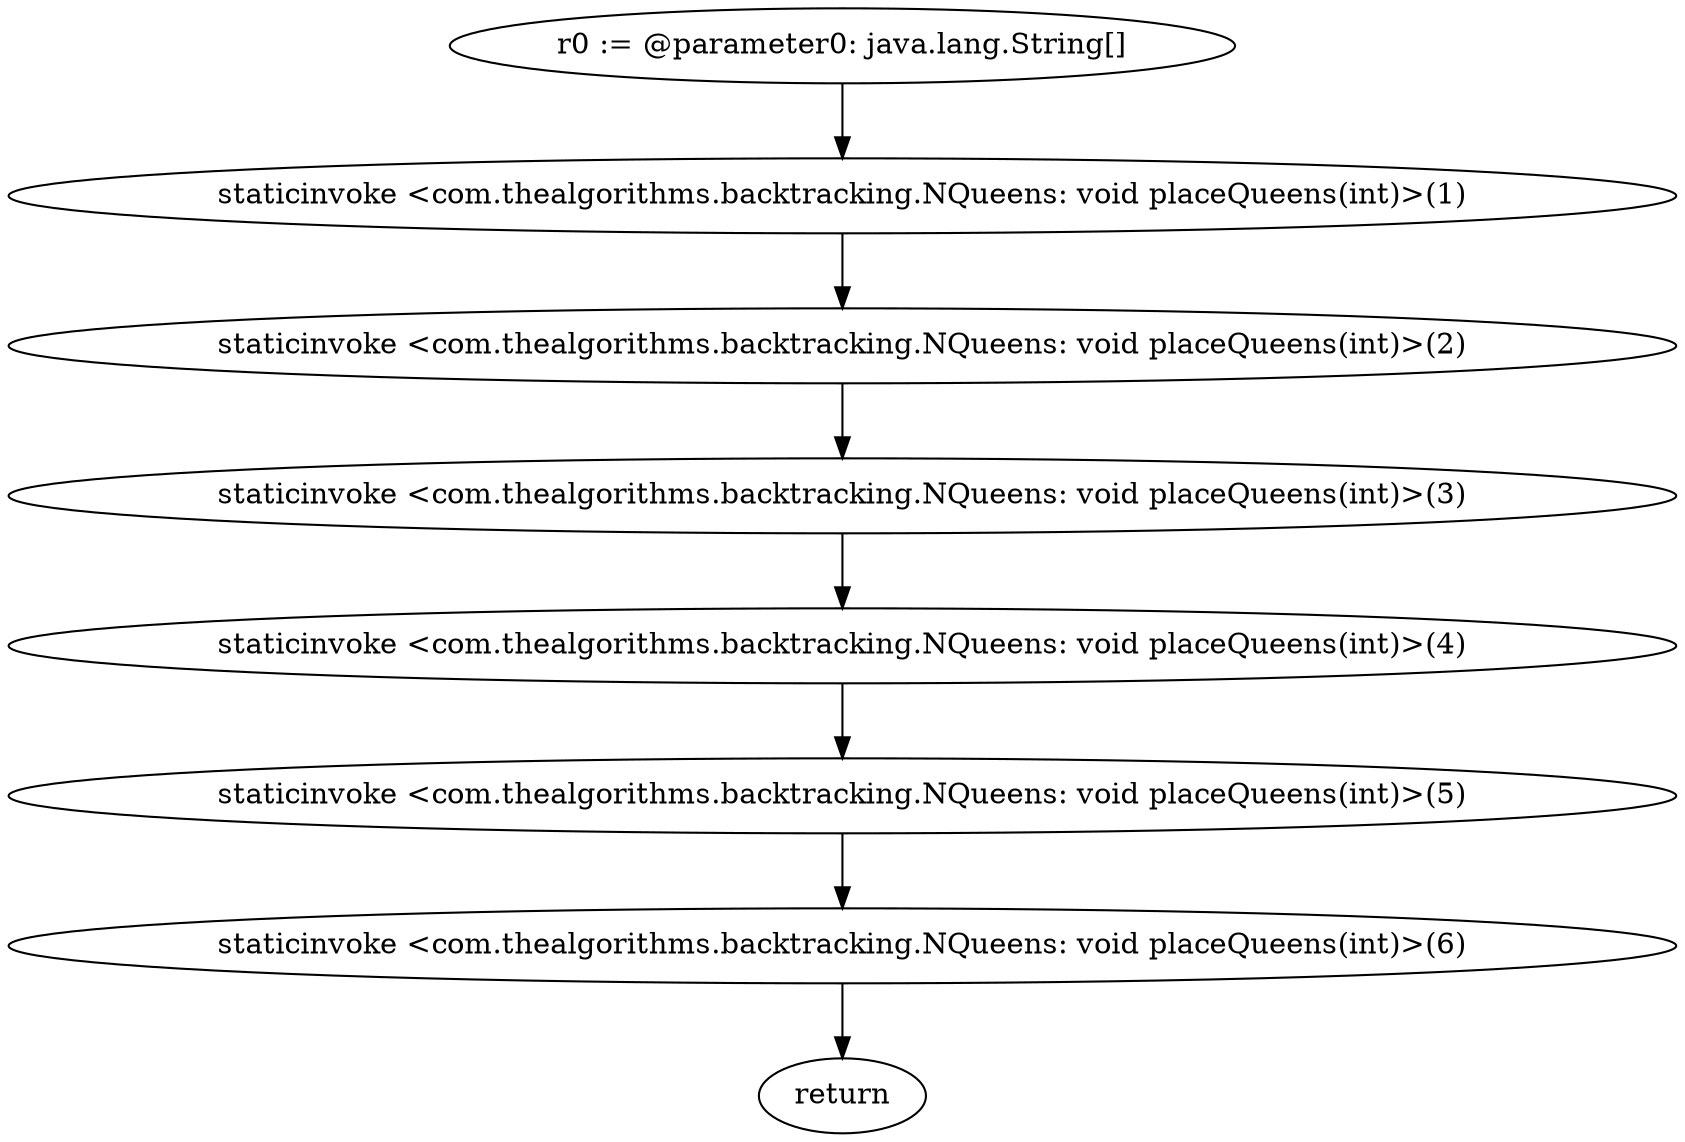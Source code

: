digraph "unitGraph" {
    "r0 := @parameter0: java.lang.String[]"
    "staticinvoke <com.thealgorithms.backtracking.NQueens: void placeQueens(int)>(1)"
    "staticinvoke <com.thealgorithms.backtracking.NQueens: void placeQueens(int)>(2)"
    "staticinvoke <com.thealgorithms.backtracking.NQueens: void placeQueens(int)>(3)"
    "staticinvoke <com.thealgorithms.backtracking.NQueens: void placeQueens(int)>(4)"
    "staticinvoke <com.thealgorithms.backtracking.NQueens: void placeQueens(int)>(5)"
    "staticinvoke <com.thealgorithms.backtracking.NQueens: void placeQueens(int)>(6)"
    "return"
    "r0 := @parameter0: java.lang.String[]"->"staticinvoke <com.thealgorithms.backtracking.NQueens: void placeQueens(int)>(1)";
    "staticinvoke <com.thealgorithms.backtracking.NQueens: void placeQueens(int)>(1)"->"staticinvoke <com.thealgorithms.backtracking.NQueens: void placeQueens(int)>(2)";
    "staticinvoke <com.thealgorithms.backtracking.NQueens: void placeQueens(int)>(2)"->"staticinvoke <com.thealgorithms.backtracking.NQueens: void placeQueens(int)>(3)";
    "staticinvoke <com.thealgorithms.backtracking.NQueens: void placeQueens(int)>(3)"->"staticinvoke <com.thealgorithms.backtracking.NQueens: void placeQueens(int)>(4)";
    "staticinvoke <com.thealgorithms.backtracking.NQueens: void placeQueens(int)>(4)"->"staticinvoke <com.thealgorithms.backtracking.NQueens: void placeQueens(int)>(5)";
    "staticinvoke <com.thealgorithms.backtracking.NQueens: void placeQueens(int)>(5)"->"staticinvoke <com.thealgorithms.backtracking.NQueens: void placeQueens(int)>(6)";
    "staticinvoke <com.thealgorithms.backtracking.NQueens: void placeQueens(int)>(6)"->"return";
}
